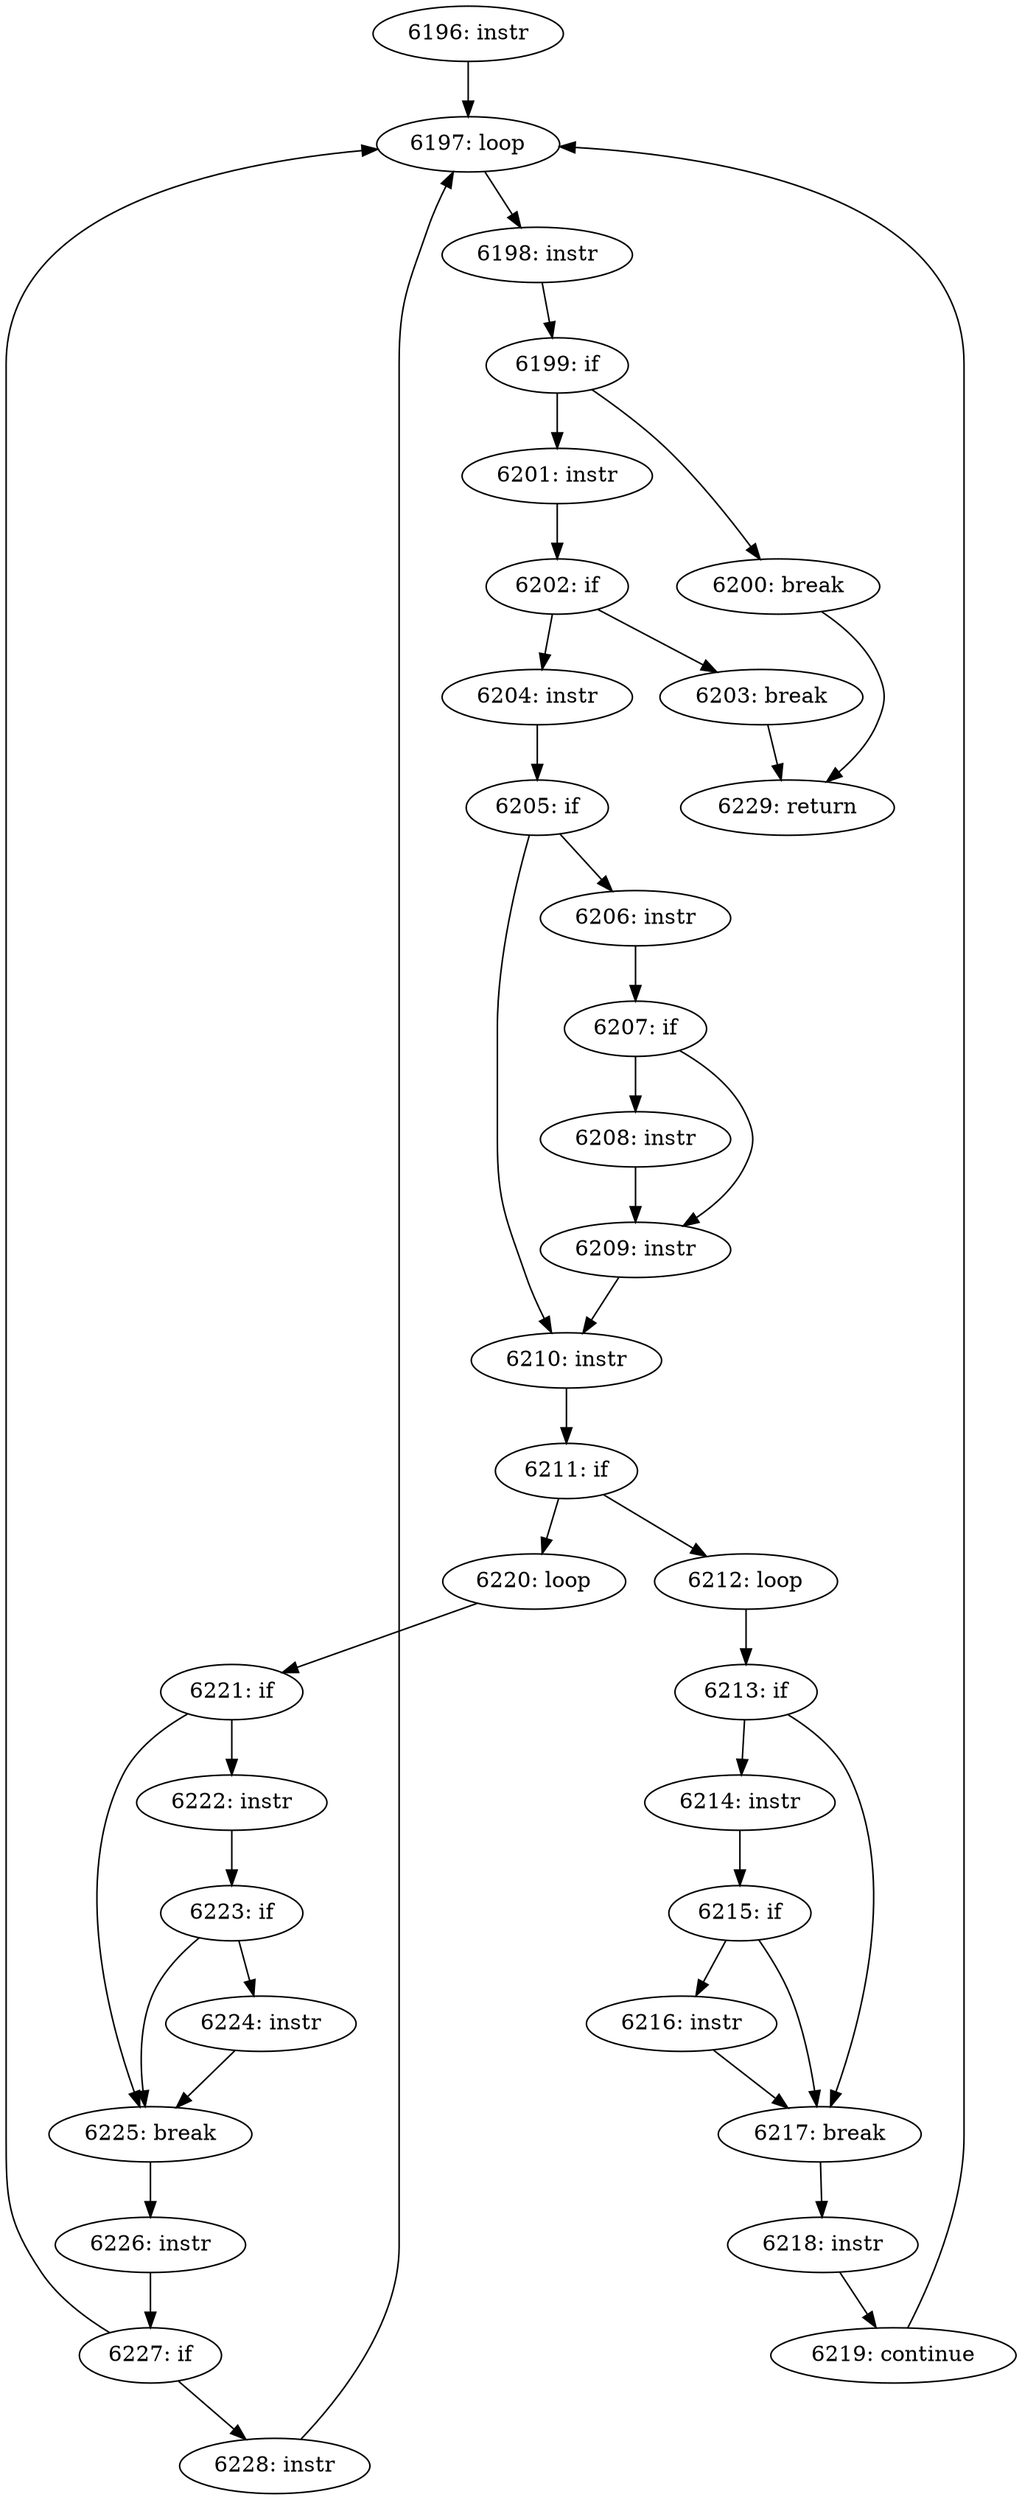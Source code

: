 digraph CFG_tcp_ofo_queue {
6196 [label="6196: instr"]
	6196 -> 6197
6197 [label="6197: loop"]
	6197 -> 6198
6198 [label="6198: instr"]
	6198 -> 6199
6199 [label="6199: if"]
	6199 -> 6201
	6199 -> 6200
6200 [label="6200: break"]
	6200 -> 6229
6201 [label="6201: instr"]
	6201 -> 6202
6202 [label="6202: if"]
	6202 -> 6203
	6202 -> 6204
6203 [label="6203: break"]
	6203 -> 6229
6204 [label="6204: instr"]
	6204 -> 6205
6205 [label="6205: if"]
	6205 -> 6206
	6205 -> 6210
6206 [label="6206: instr"]
	6206 -> 6207
6207 [label="6207: if"]
	6207 -> 6208
	6207 -> 6209
6208 [label="6208: instr"]
	6208 -> 6209
6209 [label="6209: instr"]
	6209 -> 6210
6210 [label="6210: instr"]
	6210 -> 6211
6211 [label="6211: if"]
	6211 -> 6220
	6211 -> 6212
6212 [label="6212: loop"]
	6212 -> 6213
6213 [label="6213: if"]
	6213 -> 6214
	6213 -> 6217
6214 [label="6214: instr"]
	6214 -> 6215
6215 [label="6215: if"]
	6215 -> 6216
	6215 -> 6217
6216 [label="6216: instr"]
	6216 -> 6217
6217 [label="6217: break"]
	6217 -> 6218
6218 [label="6218: instr"]
	6218 -> 6219
6219 [label="6219: continue"]
	6219 -> 6197
6220 [label="6220: loop"]
	6220 -> 6221
6221 [label="6221: if"]
	6221 -> 6222
	6221 -> 6225
6222 [label="6222: instr"]
	6222 -> 6223
6223 [label="6223: if"]
	6223 -> 6224
	6223 -> 6225
6224 [label="6224: instr"]
	6224 -> 6225
6225 [label="6225: break"]
	6225 -> 6226
6226 [label="6226: instr"]
	6226 -> 6227
6227 [label="6227: if"]
	6227 -> 6228
	6227 -> 6197
6228 [label="6228: instr"]
	6228 -> 6197
6229 [label="6229: return"]
	
}
